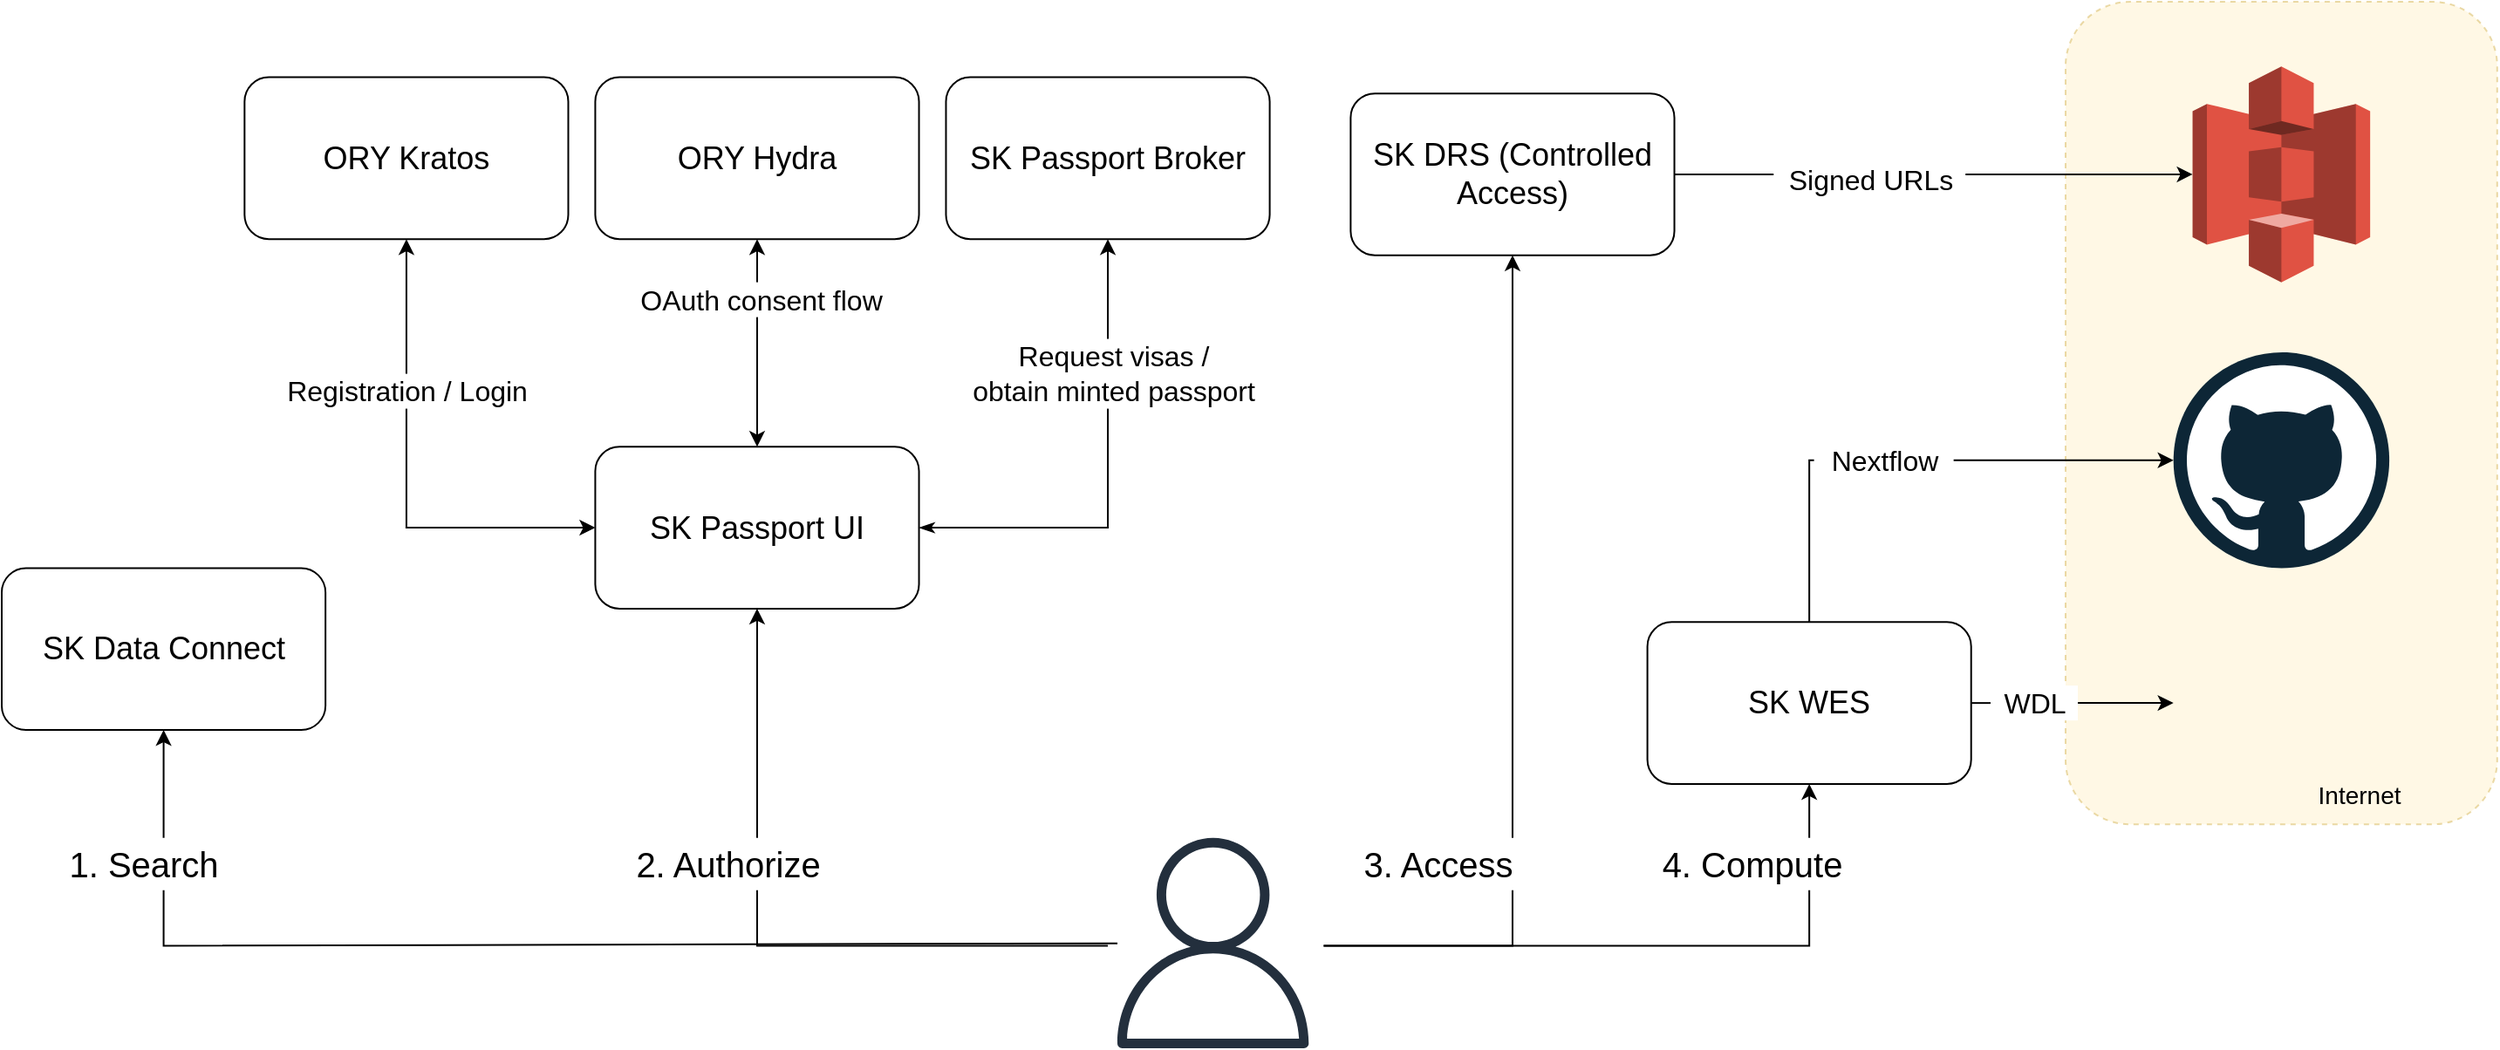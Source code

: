 <mxfile version="17.5.0" type="device"><diagram id="70Oa2Owza3TbunCM468h" name="Page-1"><mxGraphModel dx="1665" dy="626" grid="1" gridSize="10" guides="1" tooltips="1" connect="1" arrows="1" fold="1" page="1" pageScale="1" pageWidth="850" pageHeight="1100" math="0" shadow="0"><root><mxCell id="0"/><mxCell id="1" parent="0"/><mxCell id="JYwlAG9l2QcL__t_Z_RH-4" value="" style="rounded=1;whiteSpace=wrap;html=1;rotation=90;dashed=1;fillColor=#fff2cc;strokeColor=#d6b656;opacity=50;" parent="1" vertex="1"><mxGeometry x="1360.875" y="142.113" width="471.649" height="247.423" as="geometry"/></mxCell><mxCell id="JYwlAG9l2QcL__t_Z_RH-1" value="&lt;font style=&quot;font-size: 18px&quot;&gt;SK DRS (Controlled Access)&lt;/font&gt;" style="rounded=1;whiteSpace=wrap;html=1;" parent="1" vertex="1"><mxGeometry x="1063.195" y="82.577" width="185.567" height="92.784" as="geometry"/></mxCell><mxCell id="JYwlAG9l2QcL__t_Z_RH-3" value="" style="outlineConnect=0;dashed=0;verticalLabelPosition=bottom;verticalAlign=top;align=center;html=1;shape=mxgraph.aws3.s3;fillColor=#E05243;gradientColor=none;" parent="1" vertex="1"><mxGeometry x="1545.807" y="67.113" width="101.768" height="123.711" as="geometry"/></mxCell><mxCell id="JYwlAG9l2QcL__t_Z_RH-6" value="&lt;font style=&quot;font-size: 18px&quot;&gt;SK Passport UI&lt;/font&gt;" style="rounded=1;whiteSpace=wrap;html=1;" parent="1" vertex="1"><mxGeometry x="630.206" y="285.155" width="185.567" height="92.784" as="geometry"/></mxCell><mxCell id="JYwlAG9l2QcL__t_Z_RH-7" value="&lt;font style=&quot;font-size: 18px&quot;&gt;SK Passport Broker&lt;/font&gt;" style="rounded=1;whiteSpace=wrap;html=1;" parent="1" vertex="1"><mxGeometry x="831.236" y="73.299" width="185.567" height="92.784" as="geometry"/></mxCell><mxCell id="JYwlAG9l2QcL__t_Z_RH-8" value="&lt;font style=&quot;font-size: 18px&quot;&gt;ORY Kratos&lt;/font&gt;" style="rounded=1;whiteSpace=wrap;html=1;" parent="1" vertex="1"><mxGeometry x="429.175" y="73.299" width="185.567" height="92.784" as="geometry"/></mxCell><mxCell id="JYwlAG9l2QcL__t_Z_RH-9" value="&lt;font style=&quot;font-size: 18px&quot;&gt;ORY Hydra&lt;/font&gt;" style="rounded=1;whiteSpace=wrap;html=1;" parent="1" vertex="1"><mxGeometry x="630.206" y="73.299" width="185.567" height="92.784" as="geometry"/></mxCell><mxCell id="JYwlAG9l2QcL__t_Z_RH-12" value="" style="endArrow=classic;html=1;rounded=0;entryX=0.5;entryY=1;entryDx=0;entryDy=0;exitX=0;exitY=0.5;exitDx=0;exitDy=0;endFill=1;startArrow=classic;startFill=1;" parent="1" source="JYwlAG9l2QcL__t_Z_RH-6" target="JYwlAG9l2QcL__t_Z_RH-8" edge="1"><mxGeometry width="50" height="50" relative="1" as="geometry"><mxPoint x="367.319" y="486.186" as="sourcePoint"/><mxPoint x="444.639" y="408.866" as="targetPoint"/><Array as="points"><mxPoint x="521.958" y="331.546"/></Array></mxGeometry></mxCell><mxCell id="JYwlAG9l2QcL__t_Z_RH-13" value="" style="endArrow=classic;html=1;rounded=0;entryX=0.5;entryY=1;entryDx=0;entryDy=0;exitX=0.5;exitY=0;exitDx=0;exitDy=0;startArrow=classic;startFill=1;" parent="1" source="JYwlAG9l2QcL__t_Z_RH-6" target="JYwlAG9l2QcL__t_Z_RH-9" edge="1"><mxGeometry width="50" height="50" relative="1" as="geometry"><mxPoint x="661.133" y="501.649" as="sourcePoint"/><mxPoint x="738.453" y="424.33" as="targetPoint"/></mxGeometry></mxCell><mxCell id="JYwlAG9l2QcL__t_Z_RH-14" value="" style="endArrow=classic;html=1;rounded=0;entryX=0.5;entryY=1;entryDx=0;entryDy=0;exitX=1;exitY=0.5;exitDx=0;exitDy=0;startArrow=classicThin;startFill=1;" parent="1" source="JYwlAG9l2QcL__t_Z_RH-6" target="JYwlAG9l2QcL__t_Z_RH-7" edge="1"><mxGeometry width="50" height="50" relative="1" as="geometry"><mxPoint x="924.02" y="347.01" as="sourcePoint"/><mxPoint x="1001.339" y="269.691" as="targetPoint"/><Array as="points"><mxPoint x="924.02" y="331.546"/></Array></mxGeometry></mxCell><mxCell id="JYwlAG9l2QcL__t_Z_RH-15" value="&lt;font style=&quot;font-size: 16px&quot;&gt;Registration / Login&lt;/font&gt;" style="text;html=1;resizable=0;autosize=1;align=center;verticalAlign=middle;points=[];fillColor=default;strokeColor=none;rounded=0;" parent="1" vertex="1"><mxGeometry x="446.961" y="243.303" width="150" height="20" as="geometry"/></mxCell><mxCell id="JYwlAG9l2QcL__t_Z_RH-16" value="&lt;font style=&quot;font-size: 16px&quot;&gt;OAuth consent flow&lt;/font&gt;" style="text;html=1;resizable=0;autosize=1;align=center;verticalAlign=middle;points=[];fillColor=default;strokeColor=none;rounded=0;" parent="1" vertex="1"><mxGeometry x="650.312" y="190.825" width="150" height="20" as="geometry"/></mxCell><mxCell id="JYwlAG9l2QcL__t_Z_RH-17" value="&lt;font style=&quot;font-size: 16px&quot;&gt;Request visas /&lt;br&gt;obtain minted passport&lt;/font&gt;" style="text;html=1;resizable=0;autosize=1;align=center;verticalAlign=middle;points=[];fillColor=default;strokeColor=none;rounded=0;" parent="1" vertex="1"><mxGeometry x="836.798" y="223.299" width="180" height="40" as="geometry"/></mxCell><mxCell id="JYwlAG9l2QcL__t_Z_RH-18" value="" style="dashed=0;outlineConnect=0;html=1;align=center;labelPosition=center;verticalLabelPosition=bottom;verticalAlign=top;shape=mxgraph.weblogos.github;fillColor=default;" parent="1" vertex="1"><mxGeometry x="1534.843" y="231.031" width="123.711" height="123.711" as="geometry"/></mxCell><mxCell id="JYwlAG9l2QcL__t_Z_RH-19" value="" style="shape=image;verticalLabelPosition=bottom;labelBackgroundColor=default;verticalAlign=top;aspect=fixed;imageAspect=0;image=https://gui.dockstore.org/2.9-3c3fea0/assets/images/dockstore/dockstore.png;" parent="1" vertex="1"><mxGeometry x="1534.843" y="370.206" width="123.711" height="123.711" as="geometry"/></mxCell><mxCell id="JYwlAG9l2QcL__t_Z_RH-20" value="&lt;font style=&quot;font-size: 18px&quot;&gt;SK WES&lt;/font&gt;" style="rounded=1;whiteSpace=wrap;html=1;" parent="1" vertex="1"><mxGeometry x="1233.297" y="385.67" width="185.567" height="92.784" as="geometry"/></mxCell><mxCell id="JYwlAG9l2QcL__t_Z_RH-21" value="&lt;font style=&quot;font-size: 18px&quot;&gt;SK Data Connect&lt;/font&gt;" style="rounded=1;whiteSpace=wrap;html=1;" parent="1" vertex="1"><mxGeometry x="290" y="354.742" width="185.567" height="92.784" as="geometry"/></mxCell><mxCell id="JYwlAG9l2QcL__t_Z_RH-22" value="" style="sketch=0;outlineConnect=0;fontColor=#232F3E;gradientColor=none;fillColor=#232F3D;strokeColor=none;dashed=0;verticalLabelPosition=bottom;verticalAlign=top;align=center;html=1;fontSize=12;fontStyle=0;aspect=fixed;pointerEvents=1;shape=mxgraph.aws4.user;" parent="1" vertex="1"><mxGeometry x="924.02" y="509.381" width="120.618" height="120.618" as="geometry"/></mxCell><mxCell id="JYwlAG9l2QcL__t_Z_RH-24" value="" style="endArrow=classic;html=1;rounded=0;entryX=0.5;entryY=1;entryDx=0;entryDy=0;" parent="1" source="JYwlAG9l2QcL__t_Z_RH-22" target="JYwlAG9l2QcL__t_Z_RH-21" edge="1"><mxGeometry width="50" height="50" relative="1" as="geometry"><mxPoint x="599.278" y="633.093" as="sourcePoint"/><mxPoint x="676.597" y="555.773" as="targetPoint"/><Array as="points"><mxPoint x="382.783" y="571.237"/></Array></mxGeometry></mxCell><mxCell id="JYwlAG9l2QcL__t_Z_RH-26" value="" style="endArrow=classic;startArrow=none;html=1;rounded=0;entryX=0;entryY=0.5;entryDx=0;entryDy=0;entryPerimeter=0;exitX=1;exitY=0.5;exitDx=0;exitDy=0;startFill=0;" parent="1" source="JYwlAG9l2QcL__t_Z_RH-1" target="JYwlAG9l2QcL__t_Z_RH-3" edge="1"><mxGeometry width="50" height="50" relative="1" as="geometry"><mxPoint x="1372.472" y="-257.629" as="sourcePoint"/><mxPoint x="1449.792" y="-334.948" as="targetPoint"/></mxGeometry></mxCell><mxCell id="JYwlAG9l2QcL__t_Z_RH-29" value="" style="endArrow=none;html=1;rounded=0;entryX=0.5;entryY=0;entryDx=0;entryDy=0;startArrow=classic;startFill=1;endFill=0;" parent="1" source="JYwlAG9l2QcL__t_Z_RH-18" target="JYwlAG9l2QcL__t_Z_RH-20" edge="1"><mxGeometry width="50" height="50" relative="1" as="geometry"><mxPoint x="1434.328" y="509.381" as="sourcePoint"/><mxPoint x="1016.803" y="493.918" as="targetPoint"/><Array as="points"><mxPoint x="1326.081" y="292.887"/></Array></mxGeometry></mxCell><mxCell id="JYwlAG9l2QcL__t_Z_RH-31" value="&lt;font style=&quot;font-size: 16px&quot;&gt;Signed URLs&lt;/font&gt;" style="text;html=1;resizable=0;autosize=1;align=center;verticalAlign=middle;points=[];fillColor=default;strokeColor=none;rounded=0;" parent="1" vertex="1"><mxGeometry x="1305.617" y="122.115" width="110" height="20" as="geometry"/></mxCell><mxCell id="JYwlAG9l2QcL__t_Z_RH-32" value="&lt;font style=&quot;font-size: 16px&quot;&gt;Nextflow&lt;/font&gt;" style="text;html=1;resizable=0;autosize=1;align=center;verticalAlign=middle;points=[];fillColor=default;strokeColor=none;rounded=0;" parent="1" vertex="1"><mxGeometry x="1328.813" y="283.423" width="80" height="20" as="geometry"/></mxCell><mxCell id="JYwlAG9l2QcL__t_Z_RH-36" value="" style="endArrow=classic;html=1;rounded=0;exitX=1;exitY=0.5;exitDx=0;exitDy=0;entryX=0;entryY=0.5;entryDx=0;entryDy=0;startArrow=none;" parent="1" source="JYwlAG9l2QcL__t_Z_RH-35" target="JYwlAG9l2QcL__t_Z_RH-19" edge="1"><mxGeometry width="50" height="50" relative="1" as="geometry"><mxPoint x="1411.132" y="566.598" as="sourcePoint"/><mxPoint x="1488.452" y="489.278" as="targetPoint"/></mxGeometry></mxCell><mxCell id="JYwlAG9l2QcL__t_Z_RH-35" value="&lt;font style=&quot;font-size: 16px&quot;&gt;WDL&lt;/font&gt;" style="text;html=1;resizable=0;autosize=1;align=center;verticalAlign=middle;points=[];fillColor=default;strokeColor=none;rounded=0;" parent="1" vertex="1"><mxGeometry x="1429.996" y="422.058" width="50" height="20" as="geometry"/></mxCell><mxCell id="JYwlAG9l2QcL__t_Z_RH-37" value="" style="endArrow=none;html=1;rounded=0;exitX=1;exitY=0.5;exitDx=0;exitDy=0;entryX=0;entryY=0.5;entryDx=0;entryDy=0;" parent="1" source="JYwlAG9l2QcL__t_Z_RH-20" target="JYwlAG9l2QcL__t_Z_RH-35" edge="1"><mxGeometry width="50" height="50" relative="1" as="geometry"><mxPoint x="1418.864" y="432.062" as="sourcePoint"/><mxPoint x="1534.843" y="432.062" as="targetPoint"/></mxGeometry></mxCell><mxCell id="JYwlAG9l2QcL__t_Z_RH-38" value="1. Search" style="text;html=1;resizable=0;autosize=1;align=center;verticalAlign=middle;points=[];fillColor=default;strokeColor=none;rounded=0;fontSize=20;" parent="1" vertex="1"><mxGeometry x="320.928" y="509.381" width="100" height="30" as="geometry"/></mxCell><mxCell id="JYwlAG9l2QcL__t_Z_RH-39" value="" style="endArrow=classic;html=1;rounded=0;fontSize=20;entryX=0.5;entryY=1;entryDx=0;entryDy=0;" parent="1" target="JYwlAG9l2QcL__t_Z_RH-6" edge="1"><mxGeometry width="50" height="50" relative="1" as="geometry"><mxPoint x="924.02" y="571.237" as="sourcePoint"/><mxPoint x="707.525" y="447.526" as="targetPoint"/><Array as="points"><mxPoint x="722.989" y="571.237"/></Array></mxGeometry></mxCell><mxCell id="JYwlAG9l2QcL__t_Z_RH-40" value="2. Authorize" style="text;html=1;resizable=0;autosize=1;align=center;verticalAlign=middle;points=[];fillColor=default;strokeColor=none;rounded=0;fontSize=20;" parent="1" vertex="1"><mxGeometry x="645.67" y="509.381" width="120" height="30" as="geometry"/></mxCell><mxCell id="JYwlAG9l2QcL__t_Z_RH-41" value="" style="endArrow=classic;html=1;rounded=0;fontSize=20;entryX=0.5;entryY=1;entryDx=0;entryDy=0;" parent="1" target="JYwlAG9l2QcL__t_Z_RH-1" edge="1"><mxGeometry width="50" height="50" relative="1" as="geometry"><mxPoint x="1047.731" y="571.237" as="sourcePoint"/><mxPoint x="1140.514" y="323.814" as="targetPoint"/><Array as="points"><mxPoint x="1155.978" y="571.237"/></Array></mxGeometry></mxCell><mxCell id="JYwlAG9l2QcL__t_Z_RH-42" value="3. Access" style="text;html=1;resizable=0;autosize=1;align=center;verticalAlign=middle;points=[];fillColor=default;strokeColor=none;rounded=0;fontSize=20;" parent="1" vertex="1"><mxGeometry x="1063.195" y="509.381" width="100" height="30" as="geometry"/></mxCell><mxCell id="JYwlAG9l2QcL__t_Z_RH-43" value="" style="endArrow=classic;html=1;rounded=0;fontSize=20;entryX=0.5;entryY=1;entryDx=0;entryDy=0;" parent="1" target="JYwlAG9l2QcL__t_Z_RH-20" edge="1"><mxGeometry width="50" height="50" relative="1" as="geometry"><mxPoint x="1047.731" y="571.237" as="sourcePoint"/><mxPoint x="1387.936" y="648.557" as="targetPoint"/><Array as="points"><mxPoint x="1326.081" y="571.237"/></Array></mxGeometry></mxCell><mxCell id="JYwlAG9l2QcL__t_Z_RH-44" value="4. Compute" style="text;html=1;resizable=0;autosize=1;align=center;verticalAlign=middle;points=[];fillColor=default;strokeColor=none;rounded=0;fontSize=20;" parent="1" vertex="1"><mxGeometry x="1233.297" y="509.381" width="120" height="30" as="geometry"/></mxCell><mxCell id="JYwlAG9l2QcL__t_Z_RH-46" value="&lt;font style=&quot;font-size: 14px&quot;&gt;Internet&lt;/font&gt;" style="text;html=1;resizable=0;autosize=1;align=center;verticalAlign=middle;points=[];fillColor=none;strokeColor=none;rounded=0;" parent="1" vertex="1"><mxGeometry x="1610.616" y="475.361" width="60" height="20" as="geometry"/></mxCell></root></mxGraphModel></diagram></mxfile>
